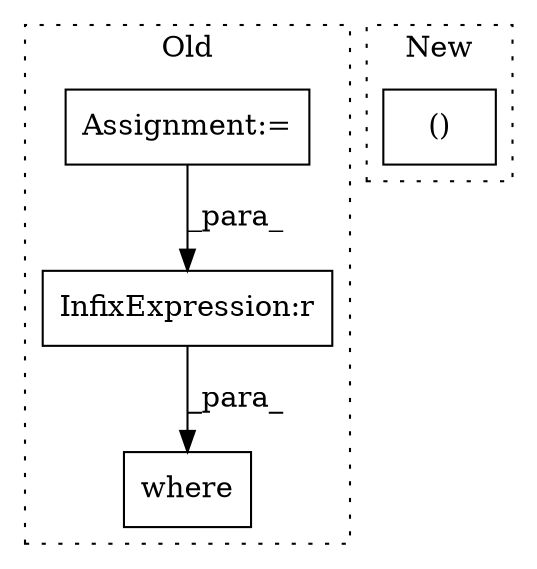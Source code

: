digraph G {
subgraph cluster0 {
1 [label="where" a="32" s="3120,3236" l="6,1" shape="box"];
3 [label="InfixExpression:r" a="27" s="3219" l="4" shape="box"];
4 [label="Assignment:=" a="7" s="2659" l="1" shape="box"];
label = "Old";
style="dotted";
}
subgraph cluster1 {
2 [label="()" a="106" s="2802" l="49" shape="box"];
label = "New";
style="dotted";
}
3 -> 1 [label="_para_"];
4 -> 3 [label="_para_"];
}
